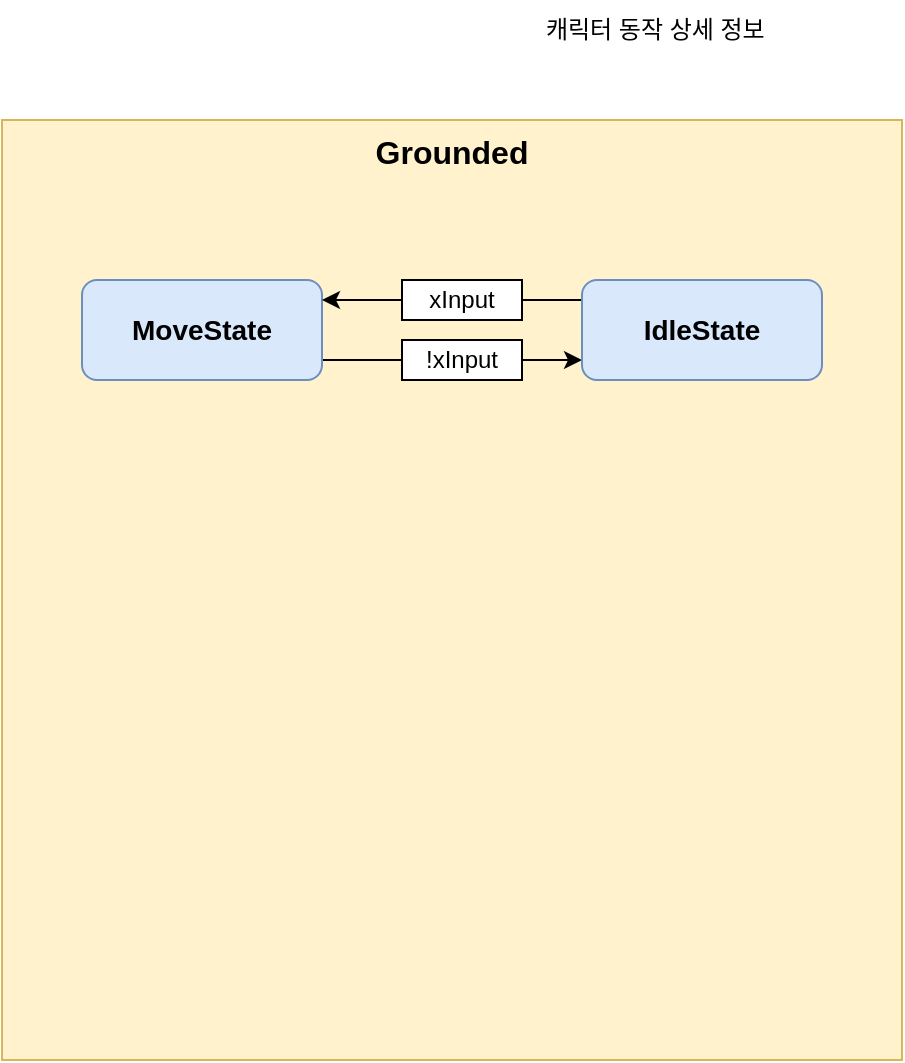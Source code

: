 <mxfile version="14.7.6" type="github">
  <diagram id="0wxDvJ-mUQAUWxwocrt-" name="Page-1">
    <mxGraphModel dx="1422" dy="794" grid="1" gridSize="10" guides="1" tooltips="1" connect="1" arrows="1" fold="1" page="1" pageScale="1" pageWidth="827" pageHeight="1169" math="0" shadow="0">
      <root>
        <mxCell id="0" />
        <mxCell id="1" parent="0" />
        <mxCell id="Dzx2ndOj7DnY9fpGUPLh-1" value="&lt;font style=&quot;vertical-align: inherit&quot;&gt;&lt;font style=&quot;vertical-align: inherit&quot;&gt;&lt;font style=&quot;vertical-align: inherit&quot;&gt;&lt;font style=&quot;vertical-align: inherit&quot;&gt;&amp;nbsp;캐릭터 동작 상세 정보&lt;/font&gt;&lt;/font&gt;&lt;/font&gt;&lt;/font&gt;" style="text;html=1;strokeColor=none;fillColor=none;align=center;verticalAlign=middle;whiteSpace=wrap;rounded=0;" vertex="1" parent="1">
          <mxGeometry x="290" y="10" width="170" height="30" as="geometry" />
        </mxCell>
        <mxCell id="Dzx2ndOj7DnY9fpGUPLh-2" value="&lt;b&gt;&lt;font style=&quot;font-size: 16px&quot;&gt;Grounded&lt;/font&gt;&lt;/b&gt;" style="rounded=0;whiteSpace=wrap;html=1;fillColor=#fff2cc;strokeColor=#d6b656;align=center;verticalAlign=top;" vertex="1" parent="1">
          <mxGeometry x="50" y="70" width="450" height="470" as="geometry" />
        </mxCell>
        <mxCell id="Dzx2ndOj7DnY9fpGUPLh-7" value="" style="edgeStyle=orthogonalEdgeStyle;rounded=0;orthogonalLoop=1;jettySize=auto;html=1;" edge="1" parent="1" source="Dzx2ndOj7DnY9fpGUPLh-5" target="Dzx2ndOj7DnY9fpGUPLh-6">
          <mxGeometry relative="1" as="geometry">
            <Array as="points">
              <mxPoint x="220" y="190" />
              <mxPoint x="220" y="190" />
            </Array>
          </mxGeometry>
        </mxCell>
        <mxCell id="Dzx2ndOj7DnY9fpGUPLh-5" value="&lt;b&gt;&lt;font style=&quot;font-size: 14px&quot;&gt;MoveState&lt;/font&gt;&lt;/b&gt;" style="rounded=1;whiteSpace=wrap;html=1;fillColor=#dae8fc;strokeColor=#6c8ebf;" vertex="1" parent="1">
          <mxGeometry x="90" y="150" width="120" height="50" as="geometry" />
        </mxCell>
        <mxCell id="Dzx2ndOj7DnY9fpGUPLh-9" style="edgeStyle=orthogonalEdgeStyle;rounded=0;orthogonalLoop=1;jettySize=auto;html=1;" edge="1" parent="1" source="Dzx2ndOj7DnY9fpGUPLh-6" target="Dzx2ndOj7DnY9fpGUPLh-5">
          <mxGeometry relative="1" as="geometry">
            <Array as="points">
              <mxPoint x="270" y="160" />
              <mxPoint x="270" y="160" />
            </Array>
          </mxGeometry>
        </mxCell>
        <mxCell id="Dzx2ndOj7DnY9fpGUPLh-6" value="&lt;b&gt;&lt;font style=&quot;font-size: 14px&quot;&gt;IdleState&lt;/font&gt;&lt;/b&gt;" style="rounded=1;whiteSpace=wrap;html=1;fillColor=#dae8fc;strokeColor=#6c8ebf;" vertex="1" parent="1">
          <mxGeometry x="340" y="150" width="120" height="50" as="geometry" />
        </mxCell>
        <mxCell id="Dzx2ndOj7DnY9fpGUPLh-10" value="xInput" style="rounded=0;whiteSpace=wrap;html=1;verticalAlign=middle;align=center;" vertex="1" parent="1">
          <mxGeometry x="250" y="150" width="60" height="20" as="geometry" />
        </mxCell>
        <mxCell id="Dzx2ndOj7DnY9fpGUPLh-11" value="!xInput" style="rounded=0;whiteSpace=wrap;html=1;verticalAlign=middle;align=center;" vertex="1" parent="1">
          <mxGeometry x="250" y="180" width="60" height="20" as="geometry" />
        </mxCell>
      </root>
    </mxGraphModel>
  </diagram>
</mxfile>
